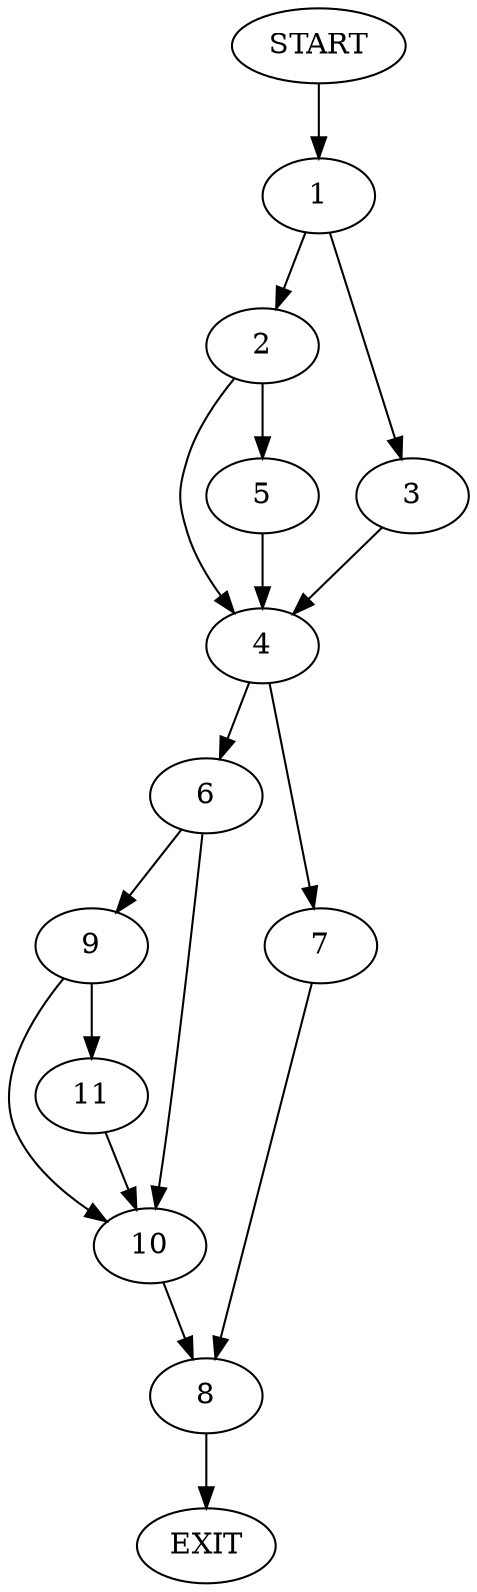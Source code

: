 digraph {
0 [label="START"]
12 [label="EXIT"]
0 -> 1
1 -> 2
1 -> 3
3 -> 4
2 -> 5
2 -> 4
4 -> 6
4 -> 7
5 -> 4
7 -> 8
6 -> 9
6 -> 10
8 -> 12
9 -> 11
9 -> 10
10 -> 8
11 -> 10
}
